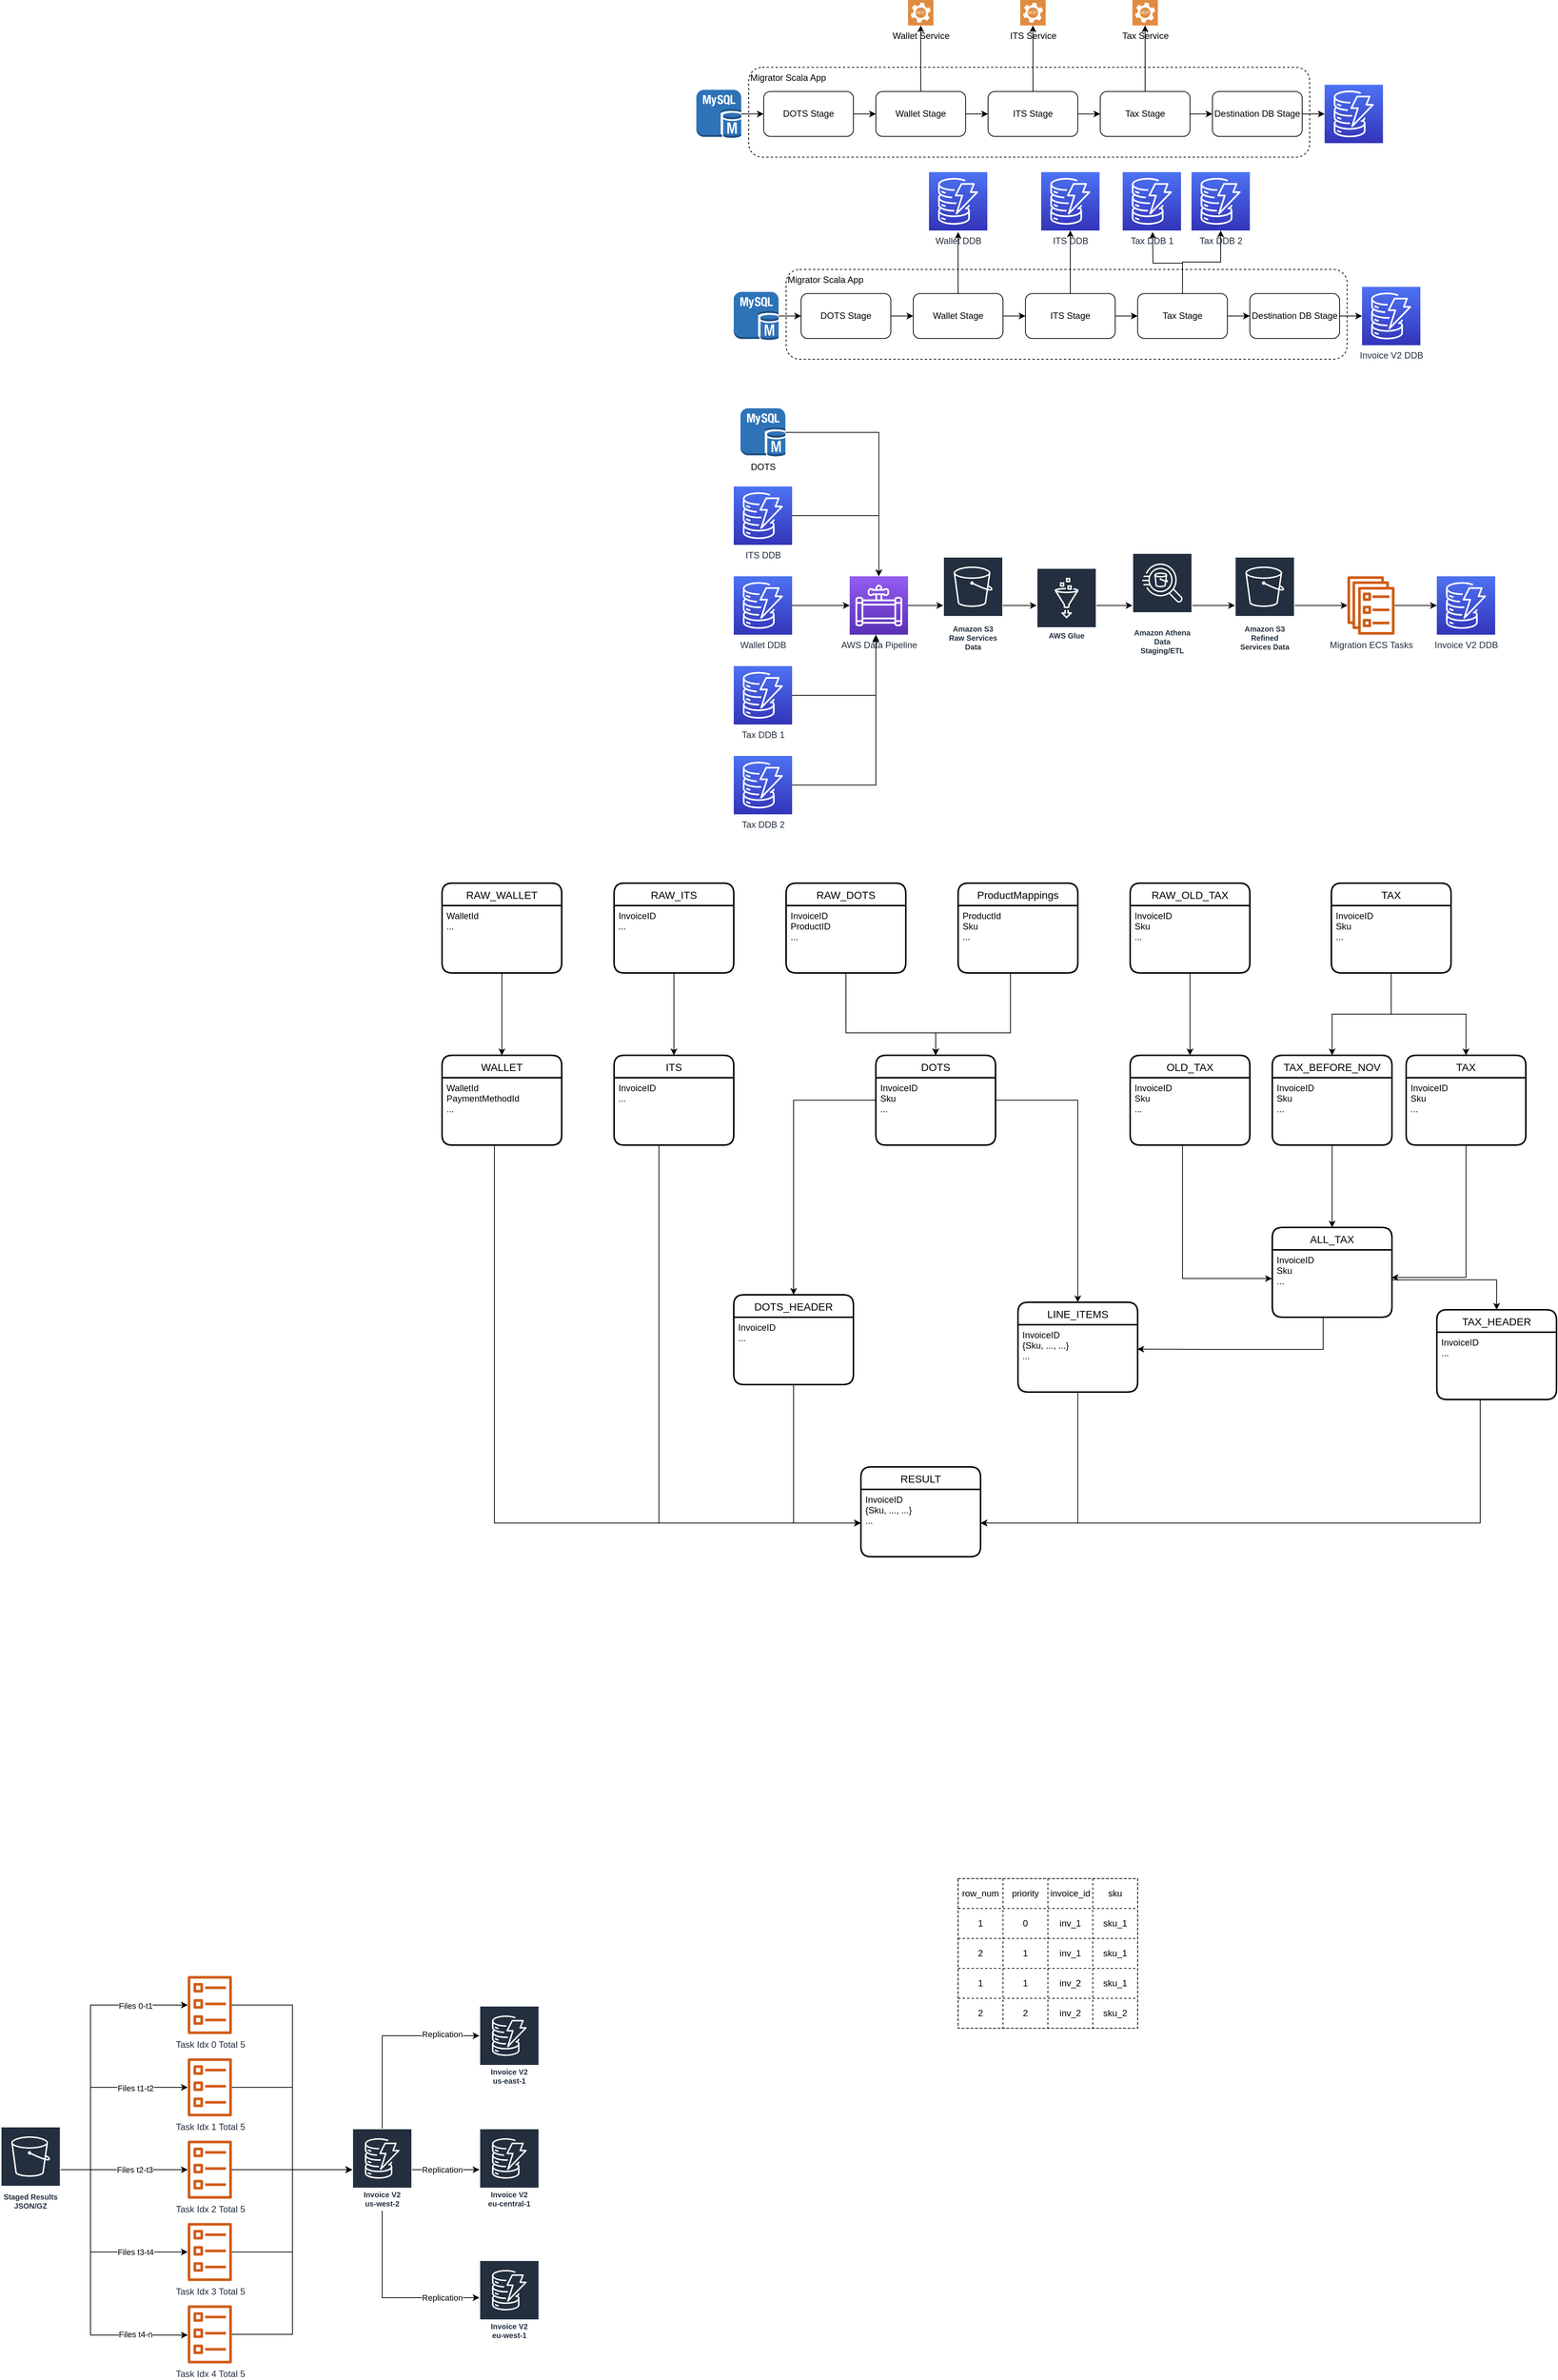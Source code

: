 <mxfile version="14.9.3" type="github">
  <diagram id="IjIK6wdnnFCG0nz6X3BC" name="Page-1">
    <mxGraphModel dx="2477" dy="715" grid="1" gridSize="10" guides="1" tooltips="1" connect="1" arrows="1" fold="1" page="1" pageScale="1" pageWidth="1100" pageHeight="850" math="0" shadow="0">
      <root>
        <mxCell id="0" />
        <mxCell id="1" parent="0" />
        <mxCell id="djCtfFWqk9Z2EtGRfytW-20" value="Migrator Scala App" style="rounded=1;whiteSpace=wrap;html=1;verticalAlign=top;align=left;dashed=1;" vertex="1" parent="1">
          <mxGeometry x="70" y="190" width="750" height="120" as="geometry" />
        </mxCell>
        <mxCell id="djCtfFWqk9Z2EtGRfytW-14" style="edgeStyle=orthogonalEdgeStyle;rounded=0;orthogonalLoop=1;jettySize=auto;html=1;entryX=0;entryY=0.5;entryDx=0;entryDy=0;" edge="1" parent="1" source="djCtfFWqk9Z2EtGRfytW-1" target="djCtfFWqk9Z2EtGRfytW-7">
          <mxGeometry relative="1" as="geometry" />
        </mxCell>
        <mxCell id="djCtfFWqk9Z2EtGRfytW-1" value="" style="outlineConnect=0;dashed=0;verticalLabelPosition=bottom;verticalAlign=top;align=center;html=1;shape=mxgraph.aws3.mysql_db_instance;fillColor=#2E73B8;gradientColor=none;" vertex="1" parent="1">
          <mxGeometry y="220" width="60" height="64.5" as="geometry" />
        </mxCell>
        <mxCell id="djCtfFWqk9Z2EtGRfytW-11" style="edgeStyle=orthogonalEdgeStyle;rounded=0;orthogonalLoop=1;jettySize=auto;html=1;" edge="1" parent="1" source="djCtfFWqk9Z2EtGRfytW-2" target="djCtfFWqk9Z2EtGRfytW-8">
          <mxGeometry relative="1" as="geometry" />
        </mxCell>
        <mxCell id="djCtfFWqk9Z2EtGRfytW-16" style="edgeStyle=orthogonalEdgeStyle;rounded=0;orthogonalLoop=1;jettySize=auto;html=1;entryX=0;entryY=0.5;entryDx=0;entryDy=0;" edge="1" parent="1" source="djCtfFWqk9Z2EtGRfytW-2" target="djCtfFWqk9Z2EtGRfytW-3">
          <mxGeometry relative="1" as="geometry" />
        </mxCell>
        <mxCell id="djCtfFWqk9Z2EtGRfytW-2" value="Wallet Stage" style="rounded=1;whiteSpace=wrap;html=1;" vertex="1" parent="1">
          <mxGeometry x="240" y="222.25" width="120" height="60" as="geometry" />
        </mxCell>
        <mxCell id="djCtfFWqk9Z2EtGRfytW-12" style="edgeStyle=orthogonalEdgeStyle;rounded=0;orthogonalLoop=1;jettySize=auto;html=1;" edge="1" parent="1" source="djCtfFWqk9Z2EtGRfytW-3" target="djCtfFWqk9Z2EtGRfytW-9">
          <mxGeometry relative="1" as="geometry" />
        </mxCell>
        <mxCell id="djCtfFWqk9Z2EtGRfytW-17" style="edgeStyle=orthogonalEdgeStyle;rounded=0;orthogonalLoop=1;jettySize=auto;html=1;entryX=0;entryY=0.5;entryDx=0;entryDy=0;" edge="1" parent="1" source="djCtfFWqk9Z2EtGRfytW-3" target="djCtfFWqk9Z2EtGRfytW-4">
          <mxGeometry relative="1" as="geometry" />
        </mxCell>
        <mxCell id="djCtfFWqk9Z2EtGRfytW-3" value="ITS Stage" style="rounded=1;whiteSpace=wrap;html=1;" vertex="1" parent="1">
          <mxGeometry x="390" y="222.25" width="120" height="60" as="geometry" />
        </mxCell>
        <mxCell id="djCtfFWqk9Z2EtGRfytW-13" style="edgeStyle=orthogonalEdgeStyle;rounded=0;orthogonalLoop=1;jettySize=auto;html=1;" edge="1" parent="1" source="djCtfFWqk9Z2EtGRfytW-4" target="djCtfFWqk9Z2EtGRfytW-10">
          <mxGeometry relative="1" as="geometry" />
        </mxCell>
        <mxCell id="djCtfFWqk9Z2EtGRfytW-18" style="edgeStyle=orthogonalEdgeStyle;rounded=0;orthogonalLoop=1;jettySize=auto;html=1;entryX=0;entryY=0.5;entryDx=0;entryDy=0;" edge="1" parent="1" source="djCtfFWqk9Z2EtGRfytW-4" target="djCtfFWqk9Z2EtGRfytW-5">
          <mxGeometry relative="1" as="geometry" />
        </mxCell>
        <mxCell id="djCtfFWqk9Z2EtGRfytW-4" value="Tax Stage" style="rounded=1;whiteSpace=wrap;html=1;" vertex="1" parent="1">
          <mxGeometry x="540" y="222.25" width="120" height="60" as="geometry" />
        </mxCell>
        <mxCell id="djCtfFWqk9Z2EtGRfytW-19" style="edgeStyle=orthogonalEdgeStyle;rounded=0;orthogonalLoop=1;jettySize=auto;html=1;entryX=0;entryY=0.5;entryDx=0;entryDy=0;entryPerimeter=0;" edge="1" parent="1" source="djCtfFWqk9Z2EtGRfytW-5" target="djCtfFWqk9Z2EtGRfytW-6">
          <mxGeometry relative="1" as="geometry" />
        </mxCell>
        <mxCell id="djCtfFWqk9Z2EtGRfytW-5" value="Destination DB Stage" style="rounded=1;whiteSpace=wrap;html=1;" vertex="1" parent="1">
          <mxGeometry x="690" y="222.25" width="120" height="60" as="geometry" />
        </mxCell>
        <mxCell id="djCtfFWqk9Z2EtGRfytW-6" value="" style="points=[[0,0,0],[0.25,0,0],[0.5,0,0],[0.75,0,0],[1,0,0],[0,1,0],[0.25,1,0],[0.5,1,0],[0.75,1,0],[1,1,0],[0,0.25,0],[0,0.5,0],[0,0.75,0],[1,0.25,0],[1,0.5,0],[1,0.75,0]];outlineConnect=0;fontColor=#232F3E;gradientColor=#4D72F3;gradientDirection=north;fillColor=#3334B9;strokeColor=#ffffff;dashed=0;verticalLabelPosition=bottom;verticalAlign=top;align=center;html=1;fontSize=12;fontStyle=0;aspect=fixed;shape=mxgraph.aws4.resourceIcon;resIcon=mxgraph.aws4.dynamodb;" vertex="1" parent="1">
          <mxGeometry x="840" y="213.25" width="78" height="78" as="geometry" />
        </mxCell>
        <mxCell id="djCtfFWqk9Z2EtGRfytW-15" style="edgeStyle=orthogonalEdgeStyle;rounded=0;orthogonalLoop=1;jettySize=auto;html=1;entryX=0;entryY=0.5;entryDx=0;entryDy=0;" edge="1" parent="1" source="djCtfFWqk9Z2EtGRfytW-7" target="djCtfFWqk9Z2EtGRfytW-2">
          <mxGeometry relative="1" as="geometry" />
        </mxCell>
        <mxCell id="djCtfFWqk9Z2EtGRfytW-7" value="DOTS Stage" style="rounded=1;whiteSpace=wrap;html=1;" vertex="1" parent="1">
          <mxGeometry x="90" y="222.25" width="120" height="60" as="geometry" />
        </mxCell>
        <mxCell id="djCtfFWqk9Z2EtGRfytW-8" value="Wallet Service" style="pointerEvents=1;shadow=0;dashed=0;html=1;strokeColor=none;fillColor=#DF8C42;labelPosition=center;verticalLabelPosition=bottom;verticalAlign=top;align=center;outlineConnect=0;shape=mxgraph.veeam2.restful_api;" vertex="1" parent="1">
          <mxGeometry x="283" y="100" width="34" height="34" as="geometry" />
        </mxCell>
        <mxCell id="djCtfFWqk9Z2EtGRfytW-9" value="ITS Service" style="pointerEvents=1;shadow=0;dashed=0;html=1;strokeColor=none;fillColor=#DF8C42;labelPosition=center;verticalLabelPosition=bottom;verticalAlign=top;align=center;outlineConnect=0;shape=mxgraph.veeam2.restful_api;" vertex="1" parent="1">
          <mxGeometry x="433" y="100" width="34" height="34" as="geometry" />
        </mxCell>
        <mxCell id="djCtfFWqk9Z2EtGRfytW-10" value="Tax Service" style="pointerEvents=1;shadow=0;dashed=0;html=1;strokeColor=none;fillColor=#DF8C42;labelPosition=center;verticalLabelPosition=bottom;verticalAlign=top;align=center;outlineConnect=0;shape=mxgraph.veeam2.restful_api;" vertex="1" parent="1">
          <mxGeometry x="583" y="100" width="34" height="34" as="geometry" />
        </mxCell>
        <mxCell id="djCtfFWqk9Z2EtGRfytW-21" value="Migrator Scala App" style="rounded=1;whiteSpace=wrap;html=1;verticalAlign=top;align=left;dashed=1;" vertex="1" parent="1">
          <mxGeometry x="120" y="460" width="750" height="120" as="geometry" />
        </mxCell>
        <mxCell id="djCtfFWqk9Z2EtGRfytW-22" style="edgeStyle=orthogonalEdgeStyle;rounded=0;orthogonalLoop=1;jettySize=auto;html=1;entryX=0;entryY=0.5;entryDx=0;entryDy=0;" edge="1" parent="1" source="djCtfFWqk9Z2EtGRfytW-23" target="djCtfFWqk9Z2EtGRfytW-37">
          <mxGeometry relative="1" as="geometry" />
        </mxCell>
        <mxCell id="djCtfFWqk9Z2EtGRfytW-23" value="" style="outlineConnect=0;dashed=0;verticalLabelPosition=bottom;verticalAlign=top;align=center;html=1;shape=mxgraph.aws3.mysql_db_instance;fillColor=#2E73B8;gradientColor=none;" vertex="1" parent="1">
          <mxGeometry x="50" y="490" width="60" height="64.5" as="geometry" />
        </mxCell>
        <mxCell id="djCtfFWqk9Z2EtGRfytW-24" style="edgeStyle=orthogonalEdgeStyle;rounded=0;orthogonalLoop=1;jettySize=auto;html=1;" edge="1" parent="1" source="djCtfFWqk9Z2EtGRfytW-26">
          <mxGeometry relative="1" as="geometry">
            <mxPoint x="350" y="410" as="targetPoint" />
          </mxGeometry>
        </mxCell>
        <mxCell id="djCtfFWqk9Z2EtGRfytW-25" style="edgeStyle=orthogonalEdgeStyle;rounded=0;orthogonalLoop=1;jettySize=auto;html=1;entryX=0;entryY=0.5;entryDx=0;entryDy=0;" edge="1" parent="1" source="djCtfFWqk9Z2EtGRfytW-26" target="djCtfFWqk9Z2EtGRfytW-29">
          <mxGeometry relative="1" as="geometry" />
        </mxCell>
        <mxCell id="djCtfFWqk9Z2EtGRfytW-26" value="Wallet Stage" style="rounded=1;whiteSpace=wrap;html=1;" vertex="1" parent="1">
          <mxGeometry x="290" y="492.25" width="120" height="60" as="geometry" />
        </mxCell>
        <mxCell id="djCtfFWqk9Z2EtGRfytW-28" style="edgeStyle=orthogonalEdgeStyle;rounded=0;orthogonalLoop=1;jettySize=auto;html=1;entryX=0;entryY=0.5;entryDx=0;entryDy=0;" edge="1" parent="1" source="djCtfFWqk9Z2EtGRfytW-29" target="djCtfFWqk9Z2EtGRfytW-32">
          <mxGeometry relative="1" as="geometry" />
        </mxCell>
        <mxCell id="djCtfFWqk9Z2EtGRfytW-46" value="" style="edgeStyle=orthogonalEdgeStyle;rounded=0;orthogonalLoop=1;jettySize=auto;html=1;" edge="1" parent="1" source="djCtfFWqk9Z2EtGRfytW-29" target="djCtfFWqk9Z2EtGRfytW-44">
          <mxGeometry relative="1" as="geometry" />
        </mxCell>
        <mxCell id="djCtfFWqk9Z2EtGRfytW-29" value="ITS Stage" style="rounded=1;whiteSpace=wrap;html=1;" vertex="1" parent="1">
          <mxGeometry x="440" y="492.25" width="120" height="60" as="geometry" />
        </mxCell>
        <mxCell id="djCtfFWqk9Z2EtGRfytW-31" style="edgeStyle=orthogonalEdgeStyle;rounded=0;orthogonalLoop=1;jettySize=auto;html=1;entryX=0;entryY=0.5;entryDx=0;entryDy=0;" edge="1" parent="1" source="djCtfFWqk9Z2EtGRfytW-32" target="djCtfFWqk9Z2EtGRfytW-34">
          <mxGeometry relative="1" as="geometry" />
        </mxCell>
        <mxCell id="djCtfFWqk9Z2EtGRfytW-47" style="edgeStyle=orthogonalEdgeStyle;rounded=0;orthogonalLoop=1;jettySize=auto;html=1;" edge="1" parent="1" source="djCtfFWqk9Z2EtGRfytW-32">
          <mxGeometry relative="1" as="geometry">
            <mxPoint x="610" y="410" as="targetPoint" />
          </mxGeometry>
        </mxCell>
        <mxCell id="djCtfFWqk9Z2EtGRfytW-48" style="edgeStyle=orthogonalEdgeStyle;rounded=0;orthogonalLoop=1;jettySize=auto;html=1;entryX=0.5;entryY=1;entryDx=0;entryDy=0;entryPerimeter=0;" edge="1" parent="1" source="djCtfFWqk9Z2EtGRfytW-32" target="djCtfFWqk9Z2EtGRfytW-43">
          <mxGeometry relative="1" as="geometry" />
        </mxCell>
        <mxCell id="djCtfFWqk9Z2EtGRfytW-32" value="Tax Stage" style="rounded=1;whiteSpace=wrap;html=1;" vertex="1" parent="1">
          <mxGeometry x="590" y="492.25" width="120" height="60" as="geometry" />
        </mxCell>
        <mxCell id="djCtfFWqk9Z2EtGRfytW-33" style="edgeStyle=orthogonalEdgeStyle;rounded=0;orthogonalLoop=1;jettySize=auto;html=1;entryX=0;entryY=0.5;entryDx=0;entryDy=0;entryPerimeter=0;" edge="1" parent="1" source="djCtfFWqk9Z2EtGRfytW-34" target="djCtfFWqk9Z2EtGRfytW-35">
          <mxGeometry relative="1" as="geometry" />
        </mxCell>
        <mxCell id="djCtfFWqk9Z2EtGRfytW-34" value="Destination DB Stage" style="rounded=1;whiteSpace=wrap;html=1;" vertex="1" parent="1">
          <mxGeometry x="740" y="492.25" width="120" height="60" as="geometry" />
        </mxCell>
        <mxCell id="djCtfFWqk9Z2EtGRfytW-35" value="Invoice V2 DDB" style="points=[[0,0,0],[0.25,0,0],[0.5,0,0],[0.75,0,0],[1,0,0],[0,1,0],[0.25,1,0],[0.5,1,0],[0.75,1,0],[1,1,0],[0,0.25,0],[0,0.5,0],[0,0.75,0],[1,0.25,0],[1,0.5,0],[1,0.75,0]];outlineConnect=0;fontColor=#232F3E;gradientColor=#4D72F3;gradientDirection=north;fillColor=#3334B9;strokeColor=#ffffff;dashed=0;verticalLabelPosition=bottom;verticalAlign=top;align=center;html=1;fontSize=12;fontStyle=0;aspect=fixed;shape=mxgraph.aws4.resourceIcon;resIcon=mxgraph.aws4.dynamodb;" vertex="1" parent="1">
          <mxGeometry x="890" y="483.25" width="78" height="78" as="geometry" />
        </mxCell>
        <mxCell id="djCtfFWqk9Z2EtGRfytW-36" style="edgeStyle=orthogonalEdgeStyle;rounded=0;orthogonalLoop=1;jettySize=auto;html=1;entryX=0;entryY=0.5;entryDx=0;entryDy=0;" edge="1" parent="1" source="djCtfFWqk9Z2EtGRfytW-37" target="djCtfFWqk9Z2EtGRfytW-26">
          <mxGeometry relative="1" as="geometry" />
        </mxCell>
        <mxCell id="djCtfFWqk9Z2EtGRfytW-37" value="DOTS Stage" style="rounded=1;whiteSpace=wrap;html=1;" vertex="1" parent="1">
          <mxGeometry x="140" y="492.25" width="120" height="60" as="geometry" />
        </mxCell>
        <mxCell id="djCtfFWqk9Z2EtGRfytW-41" value="Wallet DDB" style="points=[[0,0,0],[0.25,0,0],[0.5,0,0],[0.75,0,0],[1,0,0],[0,1,0],[0.25,1,0],[0.5,1,0],[0.75,1,0],[1,1,0],[0,0.25,0],[0,0.5,0],[0,0.75,0],[1,0.25,0],[1,0.5,0],[1,0.75,0]];outlineConnect=0;fontColor=#232F3E;gradientColor=#4D72F3;gradientDirection=north;fillColor=#3334B9;strokeColor=#ffffff;dashed=0;verticalLabelPosition=bottom;verticalAlign=top;align=center;html=1;fontSize=12;fontStyle=0;aspect=fixed;shape=mxgraph.aws4.resourceIcon;resIcon=mxgraph.aws4.dynamodb;" vertex="1" parent="1">
          <mxGeometry x="311" y="330" width="78" height="78" as="geometry" />
        </mxCell>
        <mxCell id="djCtfFWqk9Z2EtGRfytW-42" value="Tax DDB 1" style="points=[[0,0,0],[0.25,0,0],[0.5,0,0],[0.75,0,0],[1,0,0],[0,1,0],[0.25,1,0],[0.5,1,0],[0.75,1,0],[1,1,0],[0,0.25,0],[0,0.5,0],[0,0.75,0],[1,0.25,0],[1,0.5,0],[1,0.75,0]];outlineConnect=0;fontColor=#232F3E;gradientColor=#4D72F3;gradientDirection=north;fillColor=#3334B9;strokeColor=#ffffff;dashed=0;verticalLabelPosition=bottom;verticalAlign=top;align=center;html=1;fontSize=12;fontStyle=0;aspect=fixed;shape=mxgraph.aws4.resourceIcon;resIcon=mxgraph.aws4.dynamodb;" vertex="1" parent="1">
          <mxGeometry x="570" y="330" width="78" height="78" as="geometry" />
        </mxCell>
        <mxCell id="djCtfFWqk9Z2EtGRfytW-43" value="Tax DDB 2" style="points=[[0,0,0],[0.25,0,0],[0.5,0,0],[0.75,0,0],[1,0,0],[0,1,0],[0.25,1,0],[0.5,1,0],[0.75,1,0],[1,1,0],[0,0.25,0],[0,0.5,0],[0,0.75,0],[1,0.25,0],[1,0.5,0],[1,0.75,0]];outlineConnect=0;fontColor=#232F3E;gradientColor=#4D72F3;gradientDirection=north;fillColor=#3334B9;strokeColor=#ffffff;dashed=0;verticalLabelPosition=bottom;verticalAlign=top;align=center;html=1;fontSize=12;fontStyle=0;aspect=fixed;shape=mxgraph.aws4.resourceIcon;resIcon=mxgraph.aws4.dynamodb;" vertex="1" parent="1">
          <mxGeometry x="662" y="330" width="78" height="78" as="geometry" />
        </mxCell>
        <mxCell id="djCtfFWqk9Z2EtGRfytW-44" value="ITS DDB" style="points=[[0,0,0],[0.25,0,0],[0.5,0,0],[0.75,0,0],[1,0,0],[0,1,0],[0.25,1,0],[0.5,1,0],[0.75,1,0],[1,1,0],[0,0.25,0],[0,0.5,0],[0,0.75,0],[1,0.25,0],[1,0.5,0],[1,0.75,0]];outlineConnect=0;fontColor=#232F3E;gradientColor=#4D72F3;gradientDirection=north;fillColor=#3334B9;strokeColor=#ffffff;dashed=0;verticalLabelPosition=bottom;verticalAlign=top;align=center;html=1;fontSize=12;fontStyle=0;aspect=fixed;shape=mxgraph.aws4.resourceIcon;resIcon=mxgraph.aws4.dynamodb;" vertex="1" parent="1">
          <mxGeometry x="461" y="330" width="78" height="78" as="geometry" />
        </mxCell>
        <mxCell id="djCtfFWqk9Z2EtGRfytW-68" style="edgeStyle=orthogonalEdgeStyle;rounded=0;orthogonalLoop=1;jettySize=auto;html=1;" edge="1" parent="1" source="djCtfFWqk9Z2EtGRfytW-49" target="djCtfFWqk9Z2EtGRfytW-55">
          <mxGeometry relative="1" as="geometry" />
        </mxCell>
        <mxCell id="djCtfFWqk9Z2EtGRfytW-49" value="AWS Data Pipeline" style="points=[[0,0,0],[0.25,0,0],[0.5,0,0],[0.75,0,0],[1,0,0],[0,1,0],[0.25,1,0],[0.5,1,0],[0.75,1,0],[1,1,0],[0,0.25,0],[0,0.5,0],[0,0.75,0],[1,0.25,0],[1,0.5,0],[1,0.75,0]];outlineConnect=0;fontColor=#232F3E;gradientColor=#945DF2;gradientDirection=north;fillColor=#5A30B5;strokeColor=#ffffff;dashed=0;verticalLabelPosition=bottom;verticalAlign=top;align=center;html=1;fontSize=12;fontStyle=0;aspect=fixed;shape=mxgraph.aws4.resourceIcon;resIcon=mxgraph.aws4.data_pipeline;" vertex="1" parent="1">
          <mxGeometry x="205" y="870" width="78" height="78" as="geometry" />
        </mxCell>
        <mxCell id="djCtfFWqk9Z2EtGRfytW-61" style="edgeStyle=orthogonalEdgeStyle;rounded=0;orthogonalLoop=1;jettySize=auto;html=1;" edge="1" parent="1" source="djCtfFWqk9Z2EtGRfytW-50" target="djCtfFWqk9Z2EtGRfytW-49">
          <mxGeometry relative="1" as="geometry" />
        </mxCell>
        <mxCell id="djCtfFWqk9Z2EtGRfytW-50" value="DOTS" style="outlineConnect=0;dashed=0;verticalLabelPosition=bottom;verticalAlign=top;align=center;html=1;shape=mxgraph.aws3.mysql_db_instance;fillColor=#2E73B8;gradientColor=none;" vertex="1" parent="1">
          <mxGeometry x="59" y="645.5" width="60" height="64.5" as="geometry" />
        </mxCell>
        <mxCell id="djCtfFWqk9Z2EtGRfytW-63" value="" style="edgeStyle=orthogonalEdgeStyle;rounded=0;orthogonalLoop=1;jettySize=auto;html=1;" edge="1" parent="1" source="djCtfFWqk9Z2EtGRfytW-51" target="djCtfFWqk9Z2EtGRfytW-49">
          <mxGeometry relative="1" as="geometry" />
        </mxCell>
        <mxCell id="djCtfFWqk9Z2EtGRfytW-51" value="Wallet DDB" style="points=[[0,0,0],[0.25,0,0],[0.5,0,0],[0.75,0,0],[1,0,0],[0,1,0],[0.25,1,0],[0.5,1,0],[0.75,1,0],[1,1,0],[0,0.25,0],[0,0.5,0],[0,0.75,0],[1,0.25,0],[1,0.5,0],[1,0.75,0]];outlineConnect=0;fontColor=#232F3E;gradientColor=#4D72F3;gradientDirection=north;fillColor=#3334B9;strokeColor=#ffffff;dashed=0;verticalLabelPosition=bottom;verticalAlign=top;align=center;html=1;fontSize=12;fontStyle=0;aspect=fixed;shape=mxgraph.aws4.resourceIcon;resIcon=mxgraph.aws4.dynamodb;" vertex="1" parent="1">
          <mxGeometry x="50" y="870" width="78" height="78" as="geometry" />
        </mxCell>
        <mxCell id="djCtfFWqk9Z2EtGRfytW-66" style="edgeStyle=orthogonalEdgeStyle;rounded=0;orthogonalLoop=1;jettySize=auto;html=1;" edge="1" parent="1" source="djCtfFWqk9Z2EtGRfytW-52" target="djCtfFWqk9Z2EtGRfytW-49">
          <mxGeometry relative="1" as="geometry">
            <Array as="points">
              <mxPoint x="240" y="1029" />
            </Array>
          </mxGeometry>
        </mxCell>
        <mxCell id="djCtfFWqk9Z2EtGRfytW-52" value="Tax DDB 1" style="points=[[0,0,0],[0.25,0,0],[0.5,0,0],[0.75,0,0],[1,0,0],[0,1,0],[0.25,1,0],[0.5,1,0],[0.75,1,0],[1,1,0],[0,0.25,0],[0,0.5,0],[0,0.75,0],[1,0.25,0],[1,0.5,0],[1,0.75,0]];outlineConnect=0;fontColor=#232F3E;gradientColor=#4D72F3;gradientDirection=north;fillColor=#3334B9;strokeColor=#ffffff;dashed=0;verticalLabelPosition=bottom;verticalAlign=top;align=center;html=1;fontSize=12;fontStyle=0;aspect=fixed;shape=mxgraph.aws4.resourceIcon;resIcon=mxgraph.aws4.dynamodb;" vertex="1" parent="1">
          <mxGeometry x="50" y="990" width="78" height="78" as="geometry" />
        </mxCell>
        <mxCell id="djCtfFWqk9Z2EtGRfytW-67" style="edgeStyle=orthogonalEdgeStyle;rounded=0;orthogonalLoop=1;jettySize=auto;html=1;" edge="1" parent="1" source="djCtfFWqk9Z2EtGRfytW-53">
          <mxGeometry relative="1" as="geometry">
            <mxPoint x="240" y="950" as="targetPoint" />
            <Array as="points">
              <mxPoint x="240" y="1149" />
            </Array>
          </mxGeometry>
        </mxCell>
        <mxCell id="djCtfFWqk9Z2EtGRfytW-53" value="Tax DDB 2" style="points=[[0,0,0],[0.25,0,0],[0.5,0,0],[0.75,0,0],[1,0,0],[0,1,0],[0.25,1,0],[0.5,1,0],[0.75,1,0],[1,1,0],[0,0.25,0],[0,0.5,0],[0,0.75,0],[1,0.25,0],[1,0.5,0],[1,0.75,0]];outlineConnect=0;fontColor=#232F3E;gradientColor=#4D72F3;gradientDirection=north;fillColor=#3334B9;strokeColor=#ffffff;dashed=0;verticalLabelPosition=bottom;verticalAlign=top;align=center;html=1;fontSize=12;fontStyle=0;aspect=fixed;shape=mxgraph.aws4.resourceIcon;resIcon=mxgraph.aws4.dynamodb;" vertex="1" parent="1">
          <mxGeometry x="50" y="1110" width="78" height="78" as="geometry" />
        </mxCell>
        <mxCell id="djCtfFWqk9Z2EtGRfytW-62" style="edgeStyle=orthogonalEdgeStyle;rounded=0;orthogonalLoop=1;jettySize=auto;html=1;" edge="1" parent="1" source="djCtfFWqk9Z2EtGRfytW-54" target="djCtfFWqk9Z2EtGRfytW-49">
          <mxGeometry relative="1" as="geometry" />
        </mxCell>
        <mxCell id="djCtfFWqk9Z2EtGRfytW-54" value="ITS DDB" style="points=[[0,0,0],[0.25,0,0],[0.5,0,0],[0.75,0,0],[1,0,0],[0,1,0],[0.25,1,0],[0.5,1,0],[0.75,1,0],[1,1,0],[0,0.25,0],[0,0.5,0],[0,0.75,0],[1,0.25,0],[1,0.5,0],[1,0.75,0]];outlineConnect=0;fontColor=#232F3E;gradientColor=#4D72F3;gradientDirection=north;fillColor=#3334B9;strokeColor=#ffffff;dashed=0;verticalLabelPosition=bottom;verticalAlign=top;align=center;html=1;fontSize=12;fontStyle=0;aspect=fixed;shape=mxgraph.aws4.resourceIcon;resIcon=mxgraph.aws4.dynamodb;" vertex="1" parent="1">
          <mxGeometry x="50" y="750" width="78" height="78" as="geometry" />
        </mxCell>
        <mxCell id="djCtfFWqk9Z2EtGRfytW-69" style="edgeStyle=orthogonalEdgeStyle;rounded=0;orthogonalLoop=1;jettySize=auto;html=1;" edge="1" parent="1" source="djCtfFWqk9Z2EtGRfytW-55" target="djCtfFWqk9Z2EtGRfytW-56">
          <mxGeometry relative="1" as="geometry" />
        </mxCell>
        <mxCell id="djCtfFWqk9Z2EtGRfytW-55" value="Amazon S3&lt;br&gt;Raw Services Data" style="outlineConnect=0;fontColor=#232F3E;gradientColor=none;strokeColor=#ffffff;fillColor=#232F3E;dashed=0;verticalLabelPosition=middle;verticalAlign=bottom;align=center;html=1;whiteSpace=wrap;fontSize=10;fontStyle=1;spacing=3;shape=mxgraph.aws4.productIcon;prIcon=mxgraph.aws4.s3;" vertex="1" parent="1">
          <mxGeometry x="330" y="844" width="80" height="130" as="geometry" />
        </mxCell>
        <mxCell id="djCtfFWqk9Z2EtGRfytW-70" style="edgeStyle=orthogonalEdgeStyle;rounded=0;orthogonalLoop=1;jettySize=auto;html=1;" edge="1" parent="1" source="djCtfFWqk9Z2EtGRfytW-56" target="djCtfFWqk9Z2EtGRfytW-57">
          <mxGeometry relative="1" as="geometry" />
        </mxCell>
        <mxCell id="djCtfFWqk9Z2EtGRfytW-56" value="AWS Glue" style="outlineConnect=0;fontColor=#232F3E;gradientColor=none;strokeColor=#ffffff;fillColor=#232F3E;dashed=0;verticalLabelPosition=middle;verticalAlign=bottom;align=center;html=1;whiteSpace=wrap;fontSize=10;fontStyle=1;spacing=3;shape=mxgraph.aws4.productIcon;prIcon=mxgraph.aws4.glue;" vertex="1" parent="1">
          <mxGeometry x="455" y="859" width="80" height="100" as="geometry" />
        </mxCell>
        <mxCell id="djCtfFWqk9Z2EtGRfytW-71" value="" style="edgeStyle=orthogonalEdgeStyle;rounded=0;orthogonalLoop=1;jettySize=auto;html=1;" edge="1" parent="1" source="djCtfFWqk9Z2EtGRfytW-57" target="djCtfFWqk9Z2EtGRfytW-58">
          <mxGeometry relative="1" as="geometry" />
        </mxCell>
        <mxCell id="djCtfFWqk9Z2EtGRfytW-57" value="Amazon Athena&lt;br&gt;Data Staging/ETL" style="outlineConnect=0;fontColor=#232F3E;gradientColor=none;strokeColor=#ffffff;fillColor=#232F3E;dashed=0;verticalLabelPosition=middle;verticalAlign=bottom;align=center;html=1;whiteSpace=wrap;fontSize=10;fontStyle=1;spacing=3;shape=mxgraph.aws4.productIcon;prIcon=mxgraph.aws4.athena;" vertex="1" parent="1">
          <mxGeometry x="583" y="839" width="80" height="140" as="geometry" />
        </mxCell>
        <mxCell id="djCtfFWqk9Z2EtGRfytW-72" value="" style="edgeStyle=orthogonalEdgeStyle;rounded=0;orthogonalLoop=1;jettySize=auto;html=1;" edge="1" parent="1" source="djCtfFWqk9Z2EtGRfytW-58" target="djCtfFWqk9Z2EtGRfytW-59">
          <mxGeometry relative="1" as="geometry" />
        </mxCell>
        <mxCell id="djCtfFWqk9Z2EtGRfytW-58" value="Amazon S3&lt;br&gt;Refined Services Data" style="outlineConnect=0;fontColor=#232F3E;gradientColor=none;strokeColor=#ffffff;fillColor=#232F3E;dashed=0;verticalLabelPosition=middle;verticalAlign=bottom;align=center;html=1;whiteSpace=wrap;fontSize=10;fontStyle=1;spacing=3;shape=mxgraph.aws4.productIcon;prIcon=mxgraph.aws4.s3;" vertex="1" parent="1">
          <mxGeometry x="720" y="844" width="80" height="130" as="geometry" />
        </mxCell>
        <mxCell id="djCtfFWqk9Z2EtGRfytW-73" value="" style="edgeStyle=orthogonalEdgeStyle;rounded=0;orthogonalLoop=1;jettySize=auto;html=1;" edge="1" parent="1" source="djCtfFWqk9Z2EtGRfytW-59" target="djCtfFWqk9Z2EtGRfytW-60">
          <mxGeometry relative="1" as="geometry" />
        </mxCell>
        <mxCell id="djCtfFWqk9Z2EtGRfytW-59" value="Migration ECS Tasks" style="outlineConnect=0;fontColor=#232F3E;gradientColor=none;fillColor=#D05C17;strokeColor=none;dashed=0;verticalLabelPosition=bottom;verticalAlign=top;align=center;html=1;fontSize=12;fontStyle=0;aspect=fixed;pointerEvents=1;shape=mxgraph.aws4.ecs_service;" vertex="1" parent="1">
          <mxGeometry x="870" y="870" width="64" height="78" as="geometry" />
        </mxCell>
        <mxCell id="djCtfFWqk9Z2EtGRfytW-60" value="Invoice V2 DDB" style="points=[[0,0,0],[0.25,0,0],[0.5,0,0],[0.75,0,0],[1,0,0],[0,1,0],[0.25,1,0],[0.5,1,0],[0.75,1,0],[1,1,0],[0,0.25,0],[0,0.5,0],[0,0.75,0],[1,0.25,0],[1,0.5,0],[1,0.75,0]];outlineConnect=0;fontColor=#232F3E;gradientColor=#4D72F3;gradientDirection=north;fillColor=#3334B9;strokeColor=#ffffff;dashed=0;verticalLabelPosition=bottom;verticalAlign=top;align=center;html=1;fontSize=12;fontStyle=0;aspect=fixed;shape=mxgraph.aws4.resourceIcon;resIcon=mxgraph.aws4.dynamodb;" vertex="1" parent="1">
          <mxGeometry x="990" y="870" width="78" height="78" as="geometry" />
        </mxCell>
        <mxCell id="djCtfFWqk9Z2EtGRfytW-78" value="RAW_DOTS" style="swimlane;childLayout=stackLayout;horizontal=1;startSize=30;horizontalStack=0;rounded=1;fontSize=14;fontStyle=0;strokeWidth=2;resizeParent=0;resizeLast=1;shadow=0;dashed=0;align=center;" vertex="1" parent="1">
          <mxGeometry x="120" y="1280" width="160" height="120" as="geometry" />
        </mxCell>
        <mxCell id="djCtfFWqk9Z2EtGRfytW-79" value="InvoiceID&#xa;ProductID&#xa;..." style="align=left;strokeColor=none;fillColor=none;spacingLeft=4;fontSize=12;verticalAlign=top;resizable=0;rotatable=0;part=1;" vertex="1" parent="djCtfFWqk9Z2EtGRfytW-78">
          <mxGeometry y="30" width="160" height="90" as="geometry" />
        </mxCell>
        <mxCell id="djCtfFWqk9Z2EtGRfytW-80" value="OLD_TAX" style="swimlane;childLayout=stackLayout;horizontal=1;startSize=30;horizontalStack=0;rounded=1;fontSize=14;fontStyle=0;strokeWidth=2;resizeParent=0;resizeLast=1;shadow=0;dashed=0;align=center;" vertex="1" parent="1">
          <mxGeometry x="580" y="1510" width="160" height="120" as="geometry" />
        </mxCell>
        <mxCell id="djCtfFWqk9Z2EtGRfytW-81" value="InvoiceID&#xa;Sku&#xa;..." style="align=left;strokeColor=none;fillColor=none;spacingLeft=4;fontSize=12;verticalAlign=top;resizable=0;rotatable=0;part=1;" vertex="1" parent="djCtfFWqk9Z2EtGRfytW-80">
          <mxGeometry y="30" width="160" height="90" as="geometry" />
        </mxCell>
        <mxCell id="djCtfFWqk9Z2EtGRfytW-82" value="ProductMappings" style="swimlane;childLayout=stackLayout;horizontal=1;startSize=30;horizontalStack=0;rounded=1;fontSize=14;fontStyle=0;strokeWidth=2;resizeParent=0;resizeLast=1;shadow=0;dashed=0;align=center;" vertex="1" parent="1">
          <mxGeometry x="350" y="1280" width="160" height="120" as="geometry" />
        </mxCell>
        <mxCell id="djCtfFWqk9Z2EtGRfytW-83" value="ProductId&#xa;Sku&#xa;..." style="align=left;strokeColor=none;fillColor=none;spacingLeft=4;fontSize=12;verticalAlign=top;resizable=0;rotatable=0;part=1;" vertex="1" parent="djCtfFWqk9Z2EtGRfytW-82">
          <mxGeometry y="30" width="160" height="90" as="geometry" />
        </mxCell>
        <mxCell id="djCtfFWqk9Z2EtGRfytW-84" value="TAX_BEFORE_NOV" style="swimlane;childLayout=stackLayout;horizontal=1;startSize=30;horizontalStack=0;rounded=1;fontSize=14;fontStyle=0;strokeWidth=2;resizeParent=0;resizeLast=1;shadow=0;dashed=0;align=center;" vertex="1" parent="1">
          <mxGeometry x="770" y="1510" width="160" height="120" as="geometry" />
        </mxCell>
        <mxCell id="djCtfFWqk9Z2EtGRfytW-85" value="InvoiceID&#xa;Sku&#xa;..." style="align=left;strokeColor=none;fillColor=none;spacingLeft=4;fontSize=12;verticalAlign=top;resizable=0;rotatable=0;part=1;" vertex="1" parent="djCtfFWqk9Z2EtGRfytW-84">
          <mxGeometry y="30" width="160" height="90" as="geometry" />
        </mxCell>
        <mxCell id="djCtfFWqk9Z2EtGRfytW-86" value="TAX" style="swimlane;childLayout=stackLayout;horizontal=1;startSize=30;horizontalStack=0;rounded=1;fontSize=14;fontStyle=0;strokeWidth=2;resizeParent=0;resizeLast=1;shadow=0;dashed=0;align=center;" vertex="1" parent="1">
          <mxGeometry x="949" y="1510" width="160" height="120" as="geometry" />
        </mxCell>
        <mxCell id="djCtfFWqk9Z2EtGRfytW-87" value="InvoiceID&#xa;Sku&#xa;..." style="align=left;strokeColor=none;fillColor=none;spacingLeft=4;fontSize=12;verticalAlign=top;resizable=0;rotatable=0;part=1;" vertex="1" parent="djCtfFWqk9Z2EtGRfytW-86">
          <mxGeometry y="30" width="160" height="90" as="geometry" />
        </mxCell>
        <mxCell id="djCtfFWqk9Z2EtGRfytW-88" value="ALL_TAX" style="swimlane;childLayout=stackLayout;horizontal=1;startSize=30;horizontalStack=0;rounded=1;fontSize=14;fontStyle=0;strokeWidth=2;resizeParent=0;resizeLast=1;shadow=0;dashed=0;align=center;" vertex="1" parent="1">
          <mxGeometry x="770" y="1740" width="160" height="120" as="geometry" />
        </mxCell>
        <mxCell id="djCtfFWqk9Z2EtGRfytW-89" value="InvoiceID&#xa;Sku&#xa;..." style="align=left;strokeColor=none;fillColor=none;spacingLeft=4;fontSize=12;verticalAlign=top;resizable=0;rotatable=0;part=1;" vertex="1" parent="djCtfFWqk9Z2EtGRfytW-88">
          <mxGeometry y="30" width="160" height="90" as="geometry" />
        </mxCell>
        <mxCell id="djCtfFWqk9Z2EtGRfytW-90" style="edgeStyle=orthogonalEdgeStyle;rounded=0;orthogonalLoop=1;jettySize=auto;html=1;entryX=-0.003;entryY=0.425;entryDx=0;entryDy=0;entryPerimeter=0;" edge="1" parent="1" source="djCtfFWqk9Z2EtGRfytW-81" target="djCtfFWqk9Z2EtGRfytW-89">
          <mxGeometry relative="1" as="geometry">
            <Array as="points">
              <mxPoint x="650" y="1608" />
            </Array>
          </mxGeometry>
        </mxCell>
        <mxCell id="djCtfFWqk9Z2EtGRfytW-91" style="edgeStyle=orthogonalEdgeStyle;rounded=0;orthogonalLoop=1;jettySize=auto;html=1;entryX=0.5;entryY=0;entryDx=0;entryDy=0;" edge="1" parent="1" source="djCtfFWqk9Z2EtGRfytW-85" target="djCtfFWqk9Z2EtGRfytW-88">
          <mxGeometry relative="1" as="geometry" />
        </mxCell>
        <mxCell id="djCtfFWqk9Z2EtGRfytW-95" style="edgeStyle=orthogonalEdgeStyle;rounded=0;orthogonalLoop=1;jettySize=auto;html=1;entryX=0.997;entryY=0.41;entryDx=0;entryDy=0;entryPerimeter=0;" edge="1" parent="1" source="djCtfFWqk9Z2EtGRfytW-87" target="djCtfFWqk9Z2EtGRfytW-89">
          <mxGeometry relative="1" as="geometry">
            <Array as="points">
              <mxPoint x="1029" y="1807" />
            </Array>
          </mxGeometry>
        </mxCell>
        <mxCell id="djCtfFWqk9Z2EtGRfytW-100" value="RAW_OLD_TAX" style="swimlane;childLayout=stackLayout;horizontal=1;startSize=30;horizontalStack=0;rounded=1;fontSize=14;fontStyle=0;strokeWidth=2;resizeParent=0;resizeLast=1;shadow=0;dashed=0;align=center;" vertex="1" parent="1">
          <mxGeometry x="580" y="1280" width="160" height="120" as="geometry" />
        </mxCell>
        <mxCell id="djCtfFWqk9Z2EtGRfytW-101" value="InvoiceID&#xa;Sku&#xa;..." style="align=left;strokeColor=none;fillColor=none;spacingLeft=4;fontSize=12;verticalAlign=top;resizable=0;rotatable=0;part=1;" vertex="1" parent="djCtfFWqk9Z2EtGRfytW-100">
          <mxGeometry y="30" width="160" height="90" as="geometry" />
        </mxCell>
        <mxCell id="djCtfFWqk9Z2EtGRfytW-103" style="edgeStyle=orthogonalEdgeStyle;rounded=0;orthogonalLoop=1;jettySize=auto;html=1;entryX=0.5;entryY=0;entryDx=0;entryDy=0;" edge="1" parent="1" source="djCtfFWqk9Z2EtGRfytW-101" target="djCtfFWqk9Z2EtGRfytW-80">
          <mxGeometry relative="1" as="geometry" />
        </mxCell>
        <mxCell id="djCtfFWqk9Z2EtGRfytW-106" style="edgeStyle=orthogonalEdgeStyle;rounded=0;orthogonalLoop=1;jettySize=auto;html=1;entryX=0.5;entryY=0;entryDx=0;entryDy=0;" edge="1" parent="1" source="djCtfFWqk9Z2EtGRfytW-104" target="djCtfFWqk9Z2EtGRfytW-84">
          <mxGeometry relative="1" as="geometry" />
        </mxCell>
        <mxCell id="djCtfFWqk9Z2EtGRfytW-104" value="TAX" style="swimlane;childLayout=stackLayout;horizontal=1;startSize=30;horizontalStack=0;rounded=1;fontSize=14;fontStyle=0;strokeWidth=2;resizeParent=0;resizeLast=1;shadow=0;dashed=0;align=center;" vertex="1" parent="1">
          <mxGeometry x="849" y="1280" width="160" height="120" as="geometry" />
        </mxCell>
        <mxCell id="djCtfFWqk9Z2EtGRfytW-105" value="InvoiceID&#xa;Sku&#xa;..." style="align=left;strokeColor=none;fillColor=none;spacingLeft=4;fontSize=12;verticalAlign=top;resizable=0;rotatable=0;part=1;" vertex="1" parent="djCtfFWqk9Z2EtGRfytW-104">
          <mxGeometry y="30" width="160" height="90" as="geometry" />
        </mxCell>
        <mxCell id="djCtfFWqk9Z2EtGRfytW-107" style="edgeStyle=orthogonalEdgeStyle;rounded=0;orthogonalLoop=1;jettySize=auto;html=1;" edge="1" parent="1" source="djCtfFWqk9Z2EtGRfytW-105" target="djCtfFWqk9Z2EtGRfytW-86">
          <mxGeometry relative="1" as="geometry" />
        </mxCell>
        <mxCell id="djCtfFWqk9Z2EtGRfytW-108" value="TAX_HEADER" style="swimlane;childLayout=stackLayout;horizontal=1;startSize=30;horizontalStack=0;rounded=1;fontSize=14;fontStyle=0;strokeWidth=2;resizeParent=0;resizeLast=1;shadow=0;dashed=0;align=center;" vertex="1" parent="1">
          <mxGeometry x="990" y="1850" width="160" height="120" as="geometry" />
        </mxCell>
        <mxCell id="djCtfFWqk9Z2EtGRfytW-109" value="InvoiceID&#xa;..." style="align=left;strokeColor=none;fillColor=none;spacingLeft=4;fontSize=12;verticalAlign=top;resizable=0;rotatable=0;part=1;" vertex="1" parent="djCtfFWqk9Z2EtGRfytW-108">
          <mxGeometry y="30" width="160" height="90" as="geometry" />
        </mxCell>
        <mxCell id="djCtfFWqk9Z2EtGRfytW-132" style="edgeStyle=orthogonalEdgeStyle;rounded=0;orthogonalLoop=1;jettySize=auto;html=1;entryX=0.5;entryY=0;entryDx=0;entryDy=0;" edge="1" parent="1" source="djCtfFWqk9Z2EtGRfytW-110" target="djCtfFWqk9Z2EtGRfytW-112">
          <mxGeometry relative="1" as="geometry">
            <Array as="points">
              <mxPoint x="130" y="1570" />
              <mxPoint x="130" y="1830" />
            </Array>
          </mxGeometry>
        </mxCell>
        <mxCell id="djCtfFWqk9Z2EtGRfytW-110" value="DOTS" style="swimlane;childLayout=stackLayout;horizontal=1;startSize=30;horizontalStack=0;rounded=1;fontSize=14;fontStyle=0;strokeWidth=2;resizeParent=0;resizeLast=1;shadow=0;dashed=0;align=center;" vertex="1" parent="1">
          <mxGeometry x="240" y="1510" width="160" height="120" as="geometry" />
        </mxCell>
        <mxCell id="djCtfFWqk9Z2EtGRfytW-111" value="InvoiceID&#xa;Sku&#xa;..." style="align=left;strokeColor=none;fillColor=none;spacingLeft=4;fontSize=12;verticalAlign=top;resizable=0;rotatable=0;part=1;" vertex="1" parent="djCtfFWqk9Z2EtGRfytW-110">
          <mxGeometry y="30" width="160" height="90" as="geometry" />
        </mxCell>
        <mxCell id="djCtfFWqk9Z2EtGRfytW-112" value="DOTS_HEADER" style="swimlane;childLayout=stackLayout;horizontal=1;startSize=30;horizontalStack=0;rounded=1;fontSize=14;fontStyle=0;strokeWidth=2;resizeParent=0;resizeLast=1;shadow=0;dashed=0;align=center;" vertex="1" parent="1">
          <mxGeometry x="50" y="1830" width="160" height="120" as="geometry" />
        </mxCell>
        <mxCell id="djCtfFWqk9Z2EtGRfytW-113" value="InvoiceID&#xa;..." style="align=left;strokeColor=none;fillColor=none;spacingLeft=4;fontSize=12;verticalAlign=top;resizable=0;rotatable=0;part=1;" vertex="1" parent="djCtfFWqk9Z2EtGRfytW-112">
          <mxGeometry y="30" width="160" height="90" as="geometry" />
        </mxCell>
        <mxCell id="djCtfFWqk9Z2EtGRfytW-114" style="edgeStyle=orthogonalEdgeStyle;rounded=0;orthogonalLoop=1;jettySize=auto;html=1;" edge="1" parent="1" source="djCtfFWqk9Z2EtGRfytW-83" target="djCtfFWqk9Z2EtGRfytW-110">
          <mxGeometry relative="1" as="geometry">
            <Array as="points">
              <mxPoint x="420" y="1480" />
              <mxPoint x="320" y="1480" />
            </Array>
          </mxGeometry>
        </mxCell>
        <mxCell id="djCtfFWqk9Z2EtGRfytW-115" style="edgeStyle=orthogonalEdgeStyle;rounded=0;orthogonalLoop=1;jettySize=auto;html=1;" edge="1" parent="1" source="djCtfFWqk9Z2EtGRfytW-79" target="djCtfFWqk9Z2EtGRfytW-110">
          <mxGeometry relative="1" as="geometry">
            <Array as="points">
              <mxPoint x="200" y="1480" />
              <mxPoint x="320" y="1480" />
            </Array>
          </mxGeometry>
        </mxCell>
        <mxCell id="djCtfFWqk9Z2EtGRfytW-116" value="RAW_ITS" style="swimlane;childLayout=stackLayout;horizontal=1;startSize=30;horizontalStack=0;rounded=1;fontSize=14;fontStyle=0;strokeWidth=2;resizeParent=0;resizeLast=1;shadow=0;dashed=0;align=center;" vertex="1" parent="1">
          <mxGeometry x="-110" y="1280" width="160" height="120" as="geometry" />
        </mxCell>
        <mxCell id="djCtfFWqk9Z2EtGRfytW-117" value="InvoiceID&#xa;..." style="align=left;strokeColor=none;fillColor=none;spacingLeft=4;fontSize=12;verticalAlign=top;resizable=0;rotatable=0;part=1;" vertex="1" parent="djCtfFWqk9Z2EtGRfytW-116">
          <mxGeometry y="30" width="160" height="90" as="geometry" />
        </mxCell>
        <mxCell id="djCtfFWqk9Z2EtGRfytW-119" value="ITS" style="swimlane;childLayout=stackLayout;horizontal=1;startSize=30;horizontalStack=0;rounded=1;fontSize=14;fontStyle=0;strokeWidth=2;resizeParent=0;resizeLast=1;shadow=0;dashed=0;align=center;" vertex="1" parent="1">
          <mxGeometry x="-110" y="1510" width="160" height="120" as="geometry" />
        </mxCell>
        <mxCell id="djCtfFWqk9Z2EtGRfytW-120" value="InvoiceID&#xa;..." style="align=left;strokeColor=none;fillColor=none;spacingLeft=4;fontSize=12;verticalAlign=top;resizable=0;rotatable=0;part=1;" vertex="1" parent="djCtfFWqk9Z2EtGRfytW-119">
          <mxGeometry y="30" width="160" height="90" as="geometry" />
        </mxCell>
        <mxCell id="djCtfFWqk9Z2EtGRfytW-121" style="edgeStyle=orthogonalEdgeStyle;rounded=0;orthogonalLoop=1;jettySize=auto;html=1;entryX=0.5;entryY=0;entryDx=0;entryDy=0;" edge="1" parent="1" source="djCtfFWqk9Z2EtGRfytW-117" target="djCtfFWqk9Z2EtGRfytW-119">
          <mxGeometry relative="1" as="geometry" />
        </mxCell>
        <mxCell id="djCtfFWqk9Z2EtGRfytW-122" value="RAW_WALLET" style="swimlane;childLayout=stackLayout;horizontal=1;startSize=30;horizontalStack=0;rounded=1;fontSize=14;fontStyle=0;strokeWidth=2;resizeParent=0;resizeLast=1;shadow=0;dashed=0;align=center;" vertex="1" parent="1">
          <mxGeometry x="-340" y="1280" width="160" height="120" as="geometry" />
        </mxCell>
        <mxCell id="djCtfFWqk9Z2EtGRfytW-123" value="WalletId&#xa;..." style="align=left;strokeColor=none;fillColor=none;spacingLeft=4;fontSize=12;verticalAlign=top;resizable=0;rotatable=0;part=1;" vertex="1" parent="djCtfFWqk9Z2EtGRfytW-122">
          <mxGeometry y="30" width="160" height="90" as="geometry" />
        </mxCell>
        <mxCell id="djCtfFWqk9Z2EtGRfytW-124" value="WALLET" style="swimlane;childLayout=stackLayout;horizontal=1;startSize=30;horizontalStack=0;rounded=1;fontSize=14;fontStyle=0;strokeWidth=2;resizeParent=0;resizeLast=1;shadow=0;dashed=0;align=center;" vertex="1" parent="1">
          <mxGeometry x="-340" y="1510" width="160" height="120" as="geometry" />
        </mxCell>
        <mxCell id="djCtfFWqk9Z2EtGRfytW-125" value="WalletId&#xa;PaymentMethodId&#xa;..." style="align=left;strokeColor=none;fillColor=none;spacingLeft=4;fontSize=12;verticalAlign=top;resizable=0;rotatable=0;part=1;" vertex="1" parent="djCtfFWqk9Z2EtGRfytW-124">
          <mxGeometry y="30" width="160" height="90" as="geometry" />
        </mxCell>
        <mxCell id="djCtfFWqk9Z2EtGRfytW-127" style="edgeStyle=orthogonalEdgeStyle;rounded=0;orthogonalLoop=1;jettySize=auto;html=1;entryX=0.5;entryY=0;entryDx=0;entryDy=0;" edge="1" parent="1" source="djCtfFWqk9Z2EtGRfytW-123" target="djCtfFWqk9Z2EtGRfytW-124">
          <mxGeometry relative="1" as="geometry" />
        </mxCell>
        <mxCell id="djCtfFWqk9Z2EtGRfytW-128" value="LINE_ITEMS" style="swimlane;childLayout=stackLayout;horizontal=1;startSize=30;horizontalStack=0;rounded=1;fontSize=14;fontStyle=0;strokeWidth=2;resizeParent=0;resizeLast=1;shadow=0;dashed=0;align=center;" vertex="1" parent="1">
          <mxGeometry x="430" y="1840" width="160" height="120" as="geometry" />
        </mxCell>
        <mxCell id="djCtfFWqk9Z2EtGRfytW-129" value="InvoiceID&#xa;{Sku, ..., ...}&#xa;..." style="align=left;strokeColor=none;fillColor=none;spacingLeft=4;fontSize=12;verticalAlign=top;resizable=0;rotatable=0;part=1;" vertex="1" parent="djCtfFWqk9Z2EtGRfytW-128">
          <mxGeometry y="30" width="160" height="90" as="geometry" />
        </mxCell>
        <mxCell id="djCtfFWqk9Z2EtGRfytW-130" style="edgeStyle=orthogonalEdgeStyle;rounded=0;orthogonalLoop=1;jettySize=auto;html=1;entryX=0.5;entryY=0;entryDx=0;entryDy=0;" edge="1" parent="1" source="djCtfFWqk9Z2EtGRfytW-111" target="djCtfFWqk9Z2EtGRfytW-128">
          <mxGeometry relative="1" as="geometry">
            <Array as="points">
              <mxPoint x="510" y="1570" />
            </Array>
          </mxGeometry>
        </mxCell>
        <mxCell id="djCtfFWqk9Z2EtGRfytW-131" style="edgeStyle=orthogonalEdgeStyle;rounded=0;orthogonalLoop=1;jettySize=auto;html=1;entryX=0.998;entryY=0.362;entryDx=0;entryDy=0;entryPerimeter=0;" edge="1" parent="1" source="djCtfFWqk9Z2EtGRfytW-89" target="djCtfFWqk9Z2EtGRfytW-129">
          <mxGeometry relative="1" as="geometry">
            <Array as="points">
              <mxPoint x="838" y="1903" />
              <mxPoint x="680" y="1903" />
            </Array>
          </mxGeometry>
        </mxCell>
        <mxCell id="djCtfFWqk9Z2EtGRfytW-133" style="edgeStyle=orthogonalEdgeStyle;rounded=0;orthogonalLoop=1;jettySize=auto;html=1;" edge="1" parent="1" source="djCtfFWqk9Z2EtGRfytW-89" target="djCtfFWqk9Z2EtGRfytW-108">
          <mxGeometry relative="1" as="geometry">
            <Array as="points">
              <mxPoint x="940" y="1810" />
              <mxPoint x="940" y="1810" />
            </Array>
          </mxGeometry>
        </mxCell>
        <mxCell id="djCtfFWqk9Z2EtGRfytW-134" value="RESULT" style="swimlane;childLayout=stackLayout;horizontal=1;startSize=30;horizontalStack=0;rounded=1;fontSize=14;fontStyle=0;strokeWidth=2;resizeParent=0;resizeLast=1;shadow=0;dashed=0;align=center;" vertex="1" parent="1">
          <mxGeometry x="220" y="2060" width="160" height="120" as="geometry" />
        </mxCell>
        <mxCell id="djCtfFWqk9Z2EtGRfytW-135" value="InvoiceID&#xa;{Sku, ..., ...}&#xa;..." style="align=left;strokeColor=none;fillColor=none;spacingLeft=4;fontSize=12;verticalAlign=top;resizable=0;rotatable=0;part=1;" vertex="1" parent="djCtfFWqk9Z2EtGRfytW-134">
          <mxGeometry y="30" width="160" height="90" as="geometry" />
        </mxCell>
        <mxCell id="djCtfFWqk9Z2EtGRfytW-136" style="edgeStyle=orthogonalEdgeStyle;rounded=0;orthogonalLoop=1;jettySize=auto;html=1;entryX=0;entryY=0.5;entryDx=0;entryDy=0;" edge="1" parent="1" source="djCtfFWqk9Z2EtGRfytW-125" target="djCtfFWqk9Z2EtGRfytW-135">
          <mxGeometry relative="1" as="geometry">
            <Array as="points">
              <mxPoint x="-270" y="2135" />
            </Array>
          </mxGeometry>
        </mxCell>
        <mxCell id="djCtfFWqk9Z2EtGRfytW-137" style="edgeStyle=orthogonalEdgeStyle;rounded=0;orthogonalLoop=1;jettySize=auto;html=1;entryX=0;entryY=0.5;entryDx=0;entryDy=0;" edge="1" parent="1" source="djCtfFWqk9Z2EtGRfytW-120" target="djCtfFWqk9Z2EtGRfytW-135">
          <mxGeometry relative="1" as="geometry">
            <Array as="points">
              <mxPoint x="-50" y="2135" />
            </Array>
          </mxGeometry>
        </mxCell>
        <mxCell id="djCtfFWqk9Z2EtGRfytW-138" style="edgeStyle=orthogonalEdgeStyle;rounded=0;orthogonalLoop=1;jettySize=auto;html=1;entryX=0;entryY=0.5;entryDx=0;entryDy=0;" edge="1" parent="1" source="djCtfFWqk9Z2EtGRfytW-113" target="djCtfFWqk9Z2EtGRfytW-135">
          <mxGeometry relative="1" as="geometry">
            <Array as="points">
              <mxPoint x="130" y="2135" />
            </Array>
          </mxGeometry>
        </mxCell>
        <mxCell id="djCtfFWqk9Z2EtGRfytW-141" style="edgeStyle=orthogonalEdgeStyle;rounded=0;orthogonalLoop=1;jettySize=auto;html=1;entryX=1;entryY=0.5;entryDx=0;entryDy=0;" edge="1" parent="1" source="djCtfFWqk9Z2EtGRfytW-109" target="djCtfFWqk9Z2EtGRfytW-135">
          <mxGeometry relative="1" as="geometry">
            <Array as="points">
              <mxPoint x="1048" y="2135" />
            </Array>
          </mxGeometry>
        </mxCell>
        <mxCell id="djCtfFWqk9Z2EtGRfytW-143" style="edgeStyle=orthogonalEdgeStyle;rounded=0;orthogonalLoop=1;jettySize=auto;html=1;entryX=1;entryY=0.5;entryDx=0;entryDy=0;" edge="1" parent="1" source="djCtfFWqk9Z2EtGRfytW-129" target="djCtfFWqk9Z2EtGRfytW-135">
          <mxGeometry relative="1" as="geometry">
            <Array as="points">
              <mxPoint x="510" y="2135" />
            </Array>
          </mxGeometry>
        </mxCell>
        <mxCell id="djCtfFWqk9Z2EtGRfytW-144" value="" style="shape=table;html=1;whiteSpace=wrap;startSize=0;container=1;collapsible=0;childLayout=tableLayout;dashed=1;align=left;verticalAlign=top;" vertex="1" parent="1">
          <mxGeometry x="350" y="2610" width="240" height="200" as="geometry" />
        </mxCell>
        <mxCell id="djCtfFWqk9Z2EtGRfytW-145" value="" style="shape=partialRectangle;html=1;whiteSpace=wrap;collapsible=0;dropTarget=0;pointerEvents=0;fillColor=none;top=0;left=0;bottom=0;right=0;points=[[0,0.5],[1,0.5]];portConstraint=eastwest;" vertex="1" parent="djCtfFWqk9Z2EtGRfytW-144">
          <mxGeometry width="240" height="40" as="geometry" />
        </mxCell>
        <mxCell id="djCtfFWqk9Z2EtGRfytW-146" value="row_num" style="shape=partialRectangle;html=1;whiteSpace=wrap;connectable=0;fillColor=none;top=0;left=0;bottom=0;right=0;overflow=hidden;pointerEvents=1;" vertex="1" parent="djCtfFWqk9Z2EtGRfytW-145">
          <mxGeometry width="60" height="40" as="geometry" />
        </mxCell>
        <mxCell id="djCtfFWqk9Z2EtGRfytW-147" value="priority" style="shape=partialRectangle;html=1;whiteSpace=wrap;connectable=0;fillColor=none;top=0;left=0;bottom=0;right=0;overflow=hidden;pointerEvents=1;" vertex="1" parent="djCtfFWqk9Z2EtGRfytW-145">
          <mxGeometry x="60" width="60" height="40" as="geometry" />
        </mxCell>
        <mxCell id="djCtfFWqk9Z2EtGRfytW-148" value="invoice_id" style="shape=partialRectangle;html=1;whiteSpace=wrap;connectable=0;fillColor=none;top=0;left=0;bottom=0;right=0;overflow=hidden;pointerEvents=1;" vertex="1" parent="djCtfFWqk9Z2EtGRfytW-145">
          <mxGeometry x="120" width="60" height="40" as="geometry" />
        </mxCell>
        <mxCell id="djCtfFWqk9Z2EtGRfytW-162" value="sku" style="shape=partialRectangle;html=1;whiteSpace=wrap;connectable=0;fillColor=none;top=0;left=0;bottom=0;right=0;overflow=hidden;pointerEvents=1;" vertex="1" parent="djCtfFWqk9Z2EtGRfytW-145">
          <mxGeometry x="180" width="60" height="40" as="geometry" />
        </mxCell>
        <mxCell id="djCtfFWqk9Z2EtGRfytW-149" value="" style="shape=partialRectangle;html=1;whiteSpace=wrap;collapsible=0;dropTarget=0;pointerEvents=0;fillColor=none;top=0;left=0;bottom=0;right=0;points=[[0,0.5],[1,0.5]];portConstraint=eastwest;" vertex="1" parent="djCtfFWqk9Z2EtGRfytW-144">
          <mxGeometry y="40" width="240" height="40" as="geometry" />
        </mxCell>
        <mxCell id="djCtfFWqk9Z2EtGRfytW-150" value="1" style="shape=partialRectangle;html=1;whiteSpace=wrap;connectable=0;fillColor=none;top=0;left=0;bottom=0;right=0;overflow=hidden;pointerEvents=1;" vertex="1" parent="djCtfFWqk9Z2EtGRfytW-149">
          <mxGeometry width="60" height="40" as="geometry" />
        </mxCell>
        <mxCell id="djCtfFWqk9Z2EtGRfytW-151" value="0" style="shape=partialRectangle;html=1;whiteSpace=wrap;connectable=0;fillColor=none;top=0;left=0;bottom=0;right=0;overflow=hidden;pointerEvents=1;" vertex="1" parent="djCtfFWqk9Z2EtGRfytW-149">
          <mxGeometry x="60" width="60" height="40" as="geometry" />
        </mxCell>
        <mxCell id="djCtfFWqk9Z2EtGRfytW-152" value="inv_1" style="shape=partialRectangle;html=1;whiteSpace=wrap;connectable=0;fillColor=none;top=0;left=0;bottom=0;right=0;overflow=hidden;pointerEvents=1;" vertex="1" parent="djCtfFWqk9Z2EtGRfytW-149">
          <mxGeometry x="120" width="60" height="40" as="geometry" />
        </mxCell>
        <mxCell id="djCtfFWqk9Z2EtGRfytW-163" value="sku_1" style="shape=partialRectangle;html=1;whiteSpace=wrap;connectable=0;fillColor=none;top=0;left=0;bottom=0;right=0;overflow=hidden;pointerEvents=1;" vertex="1" parent="djCtfFWqk9Z2EtGRfytW-149">
          <mxGeometry x="180" width="60" height="40" as="geometry" />
        </mxCell>
        <mxCell id="djCtfFWqk9Z2EtGRfytW-170" style="shape=partialRectangle;html=1;whiteSpace=wrap;collapsible=0;dropTarget=0;pointerEvents=0;fillColor=none;top=0;left=0;bottom=0;right=0;points=[[0,0.5],[1,0.5]];portConstraint=eastwest;" vertex="1" parent="djCtfFWqk9Z2EtGRfytW-144">
          <mxGeometry y="80" width="240" height="40" as="geometry" />
        </mxCell>
        <mxCell id="djCtfFWqk9Z2EtGRfytW-171" value="2" style="shape=partialRectangle;html=1;whiteSpace=wrap;connectable=0;fillColor=none;top=0;left=0;bottom=0;right=0;overflow=hidden;pointerEvents=1;" vertex="1" parent="djCtfFWqk9Z2EtGRfytW-170">
          <mxGeometry width="60" height="40" as="geometry" />
        </mxCell>
        <mxCell id="djCtfFWqk9Z2EtGRfytW-172" value="1" style="shape=partialRectangle;html=1;whiteSpace=wrap;connectable=0;fillColor=none;top=0;left=0;bottom=0;right=0;overflow=hidden;pointerEvents=1;" vertex="1" parent="djCtfFWqk9Z2EtGRfytW-170">
          <mxGeometry x="60" width="60" height="40" as="geometry" />
        </mxCell>
        <mxCell id="djCtfFWqk9Z2EtGRfytW-173" value="inv_1" style="shape=partialRectangle;html=1;whiteSpace=wrap;connectable=0;fillColor=none;top=0;left=0;bottom=0;right=0;overflow=hidden;pointerEvents=1;" vertex="1" parent="djCtfFWqk9Z2EtGRfytW-170">
          <mxGeometry x="120" width="60" height="40" as="geometry" />
        </mxCell>
        <mxCell id="djCtfFWqk9Z2EtGRfytW-174" value="sku_1" style="shape=partialRectangle;html=1;whiteSpace=wrap;connectable=0;fillColor=none;top=0;left=0;bottom=0;right=0;overflow=hidden;pointerEvents=1;" vertex="1" parent="djCtfFWqk9Z2EtGRfytW-170">
          <mxGeometry x="180" width="60" height="40" as="geometry" />
        </mxCell>
        <mxCell id="djCtfFWqk9Z2EtGRfytW-165" style="shape=partialRectangle;html=1;whiteSpace=wrap;collapsible=0;dropTarget=0;pointerEvents=0;fillColor=none;top=0;left=0;bottom=0;right=0;points=[[0,0.5],[1,0.5]];portConstraint=eastwest;" vertex="1" parent="djCtfFWqk9Z2EtGRfytW-144">
          <mxGeometry y="120" width="240" height="40" as="geometry" />
        </mxCell>
        <mxCell id="djCtfFWqk9Z2EtGRfytW-166" value="1" style="shape=partialRectangle;html=1;whiteSpace=wrap;connectable=0;fillColor=none;top=0;left=0;bottom=0;right=0;overflow=hidden;pointerEvents=1;" vertex="1" parent="djCtfFWqk9Z2EtGRfytW-165">
          <mxGeometry width="60" height="40" as="geometry" />
        </mxCell>
        <mxCell id="djCtfFWqk9Z2EtGRfytW-167" value="1" style="shape=partialRectangle;html=1;whiteSpace=wrap;connectable=0;fillColor=none;top=0;left=0;bottom=0;right=0;overflow=hidden;pointerEvents=1;" vertex="1" parent="djCtfFWqk9Z2EtGRfytW-165">
          <mxGeometry x="60" width="60" height="40" as="geometry" />
        </mxCell>
        <mxCell id="djCtfFWqk9Z2EtGRfytW-168" value="inv_2" style="shape=partialRectangle;html=1;whiteSpace=wrap;connectable=0;fillColor=none;top=0;left=0;bottom=0;right=0;overflow=hidden;pointerEvents=1;" vertex="1" parent="djCtfFWqk9Z2EtGRfytW-165">
          <mxGeometry x="120" width="60" height="40" as="geometry" />
        </mxCell>
        <mxCell id="djCtfFWqk9Z2EtGRfytW-169" value="sku_1" style="shape=partialRectangle;html=1;whiteSpace=wrap;connectable=0;fillColor=none;top=0;left=0;bottom=0;right=0;overflow=hidden;pointerEvents=1;" vertex="1" parent="djCtfFWqk9Z2EtGRfytW-165">
          <mxGeometry x="180" width="60" height="40" as="geometry" />
        </mxCell>
        <mxCell id="djCtfFWqk9Z2EtGRfytW-153" value="" style="shape=partialRectangle;html=1;whiteSpace=wrap;collapsible=0;dropTarget=0;pointerEvents=0;fillColor=none;top=0;left=0;bottom=0;right=0;points=[[0,0.5],[1,0.5]];portConstraint=eastwest;" vertex="1" parent="djCtfFWqk9Z2EtGRfytW-144">
          <mxGeometry y="160" width="240" height="40" as="geometry" />
        </mxCell>
        <mxCell id="djCtfFWqk9Z2EtGRfytW-154" value="2" style="shape=partialRectangle;html=1;whiteSpace=wrap;connectable=0;fillColor=none;top=0;left=0;bottom=0;right=0;overflow=hidden;pointerEvents=1;" vertex="1" parent="djCtfFWqk9Z2EtGRfytW-153">
          <mxGeometry width="60" height="40" as="geometry" />
        </mxCell>
        <mxCell id="djCtfFWqk9Z2EtGRfytW-155" value="2" style="shape=partialRectangle;html=1;whiteSpace=wrap;connectable=0;fillColor=none;top=0;left=0;bottom=0;right=0;overflow=hidden;pointerEvents=1;" vertex="1" parent="djCtfFWqk9Z2EtGRfytW-153">
          <mxGeometry x="60" width="60" height="40" as="geometry" />
        </mxCell>
        <mxCell id="djCtfFWqk9Z2EtGRfytW-156" value="inv_2" style="shape=partialRectangle;html=1;whiteSpace=wrap;connectable=0;fillColor=none;top=0;left=0;bottom=0;right=0;overflow=hidden;pointerEvents=1;" vertex="1" parent="djCtfFWqk9Z2EtGRfytW-153">
          <mxGeometry x="120" width="60" height="40" as="geometry" />
        </mxCell>
        <mxCell id="djCtfFWqk9Z2EtGRfytW-164" value="sku_2" style="shape=partialRectangle;html=1;whiteSpace=wrap;connectable=0;fillColor=none;top=0;left=0;bottom=0;right=0;overflow=hidden;pointerEvents=1;" vertex="1" parent="djCtfFWqk9Z2EtGRfytW-153">
          <mxGeometry x="180" width="60" height="40" as="geometry" />
        </mxCell>
        <mxCell id="djCtfFWqk9Z2EtGRfytW-213" style="edgeStyle=orthogonalEdgeStyle;rounded=0;orthogonalLoop=1;jettySize=auto;html=1;" edge="1" parent="1" source="djCtfFWqk9Z2EtGRfytW-175" target="djCtfFWqk9Z2EtGRfytW-196">
          <mxGeometry relative="1" as="geometry">
            <Array as="points">
              <mxPoint x="-540" y="2889" />
              <mxPoint x="-540" y="2999" />
            </Array>
          </mxGeometry>
        </mxCell>
        <mxCell id="djCtfFWqk9Z2EtGRfytW-175" value="Task Idx 1 Total 5" style="outlineConnect=0;fontColor=#232F3E;gradientColor=none;fillColor=#D05C17;strokeColor=none;dashed=0;verticalLabelPosition=bottom;verticalAlign=top;align=center;html=1;fontSize=12;fontStyle=0;aspect=fixed;pointerEvents=1;shape=mxgraph.aws4.ecs_task;" vertex="1" parent="1">
          <mxGeometry x="-680" y="2850" width="59" height="78" as="geometry" />
        </mxCell>
        <mxCell id="djCtfFWqk9Z2EtGRfytW-201" style="edgeStyle=orthogonalEdgeStyle;rounded=0;orthogonalLoop=1;jettySize=auto;html=1;" edge="1" parent="1" source="djCtfFWqk9Z2EtGRfytW-176" target="djCtfFWqk9Z2EtGRfytW-196">
          <mxGeometry relative="1" as="geometry" />
        </mxCell>
        <mxCell id="djCtfFWqk9Z2EtGRfytW-176" value="Task Idx 2 Total 5" style="outlineConnect=0;fontColor=#232F3E;gradientColor=none;fillColor=#D05C17;strokeColor=none;dashed=0;verticalLabelPosition=bottom;verticalAlign=top;align=center;html=1;fontSize=12;fontStyle=0;aspect=fixed;pointerEvents=1;shape=mxgraph.aws4.ecs_task;" vertex="1" parent="1">
          <mxGeometry x="-680" y="2960" width="59" height="78" as="geometry" />
        </mxCell>
        <mxCell id="djCtfFWqk9Z2EtGRfytW-203" style="edgeStyle=orthogonalEdgeStyle;rounded=0;orthogonalLoop=1;jettySize=auto;html=1;" edge="1" parent="1" source="djCtfFWqk9Z2EtGRfytW-177" target="djCtfFWqk9Z2EtGRfytW-196">
          <mxGeometry relative="1" as="geometry">
            <Array as="points">
              <mxPoint x="-540" y="3109" />
              <mxPoint x="-540" y="2999" />
            </Array>
          </mxGeometry>
        </mxCell>
        <mxCell id="djCtfFWqk9Z2EtGRfytW-177" value="Task Idx 3 Total 5" style="outlineConnect=0;fontColor=#232F3E;gradientColor=none;fillColor=#D05C17;strokeColor=none;dashed=0;verticalLabelPosition=bottom;verticalAlign=top;align=center;html=1;fontSize=12;fontStyle=0;aspect=fixed;pointerEvents=1;shape=mxgraph.aws4.ecs_task;" vertex="1" parent="1">
          <mxGeometry x="-680" y="3070" width="59" height="78" as="geometry" />
        </mxCell>
        <mxCell id="djCtfFWqk9Z2EtGRfytW-204" style="edgeStyle=orthogonalEdgeStyle;rounded=0;orthogonalLoop=1;jettySize=auto;html=1;" edge="1" parent="1" source="djCtfFWqk9Z2EtGRfytW-178" target="djCtfFWqk9Z2EtGRfytW-196">
          <mxGeometry relative="1" as="geometry">
            <Array as="points">
              <mxPoint x="-540" y="3219" />
              <mxPoint x="-540" y="2999" />
            </Array>
          </mxGeometry>
        </mxCell>
        <mxCell id="djCtfFWqk9Z2EtGRfytW-178" value="Task Idx 4 Total 5" style="outlineConnect=0;fontColor=#232F3E;gradientColor=none;fillColor=#D05C17;strokeColor=none;dashed=0;verticalLabelPosition=bottom;verticalAlign=top;align=center;html=1;fontSize=12;fontStyle=0;aspect=fixed;pointerEvents=1;shape=mxgraph.aws4.ecs_task;" vertex="1" parent="1">
          <mxGeometry x="-680" y="3180" width="59" height="78" as="geometry" />
        </mxCell>
        <mxCell id="djCtfFWqk9Z2EtGRfytW-200" style="edgeStyle=orthogonalEdgeStyle;rounded=0;orthogonalLoop=1;jettySize=auto;html=1;" edge="1" parent="1" source="djCtfFWqk9Z2EtGRfytW-179" target="djCtfFWqk9Z2EtGRfytW-196">
          <mxGeometry relative="1" as="geometry">
            <Array as="points">
              <mxPoint x="-540" y="2779" />
              <mxPoint x="-540" y="2999" />
            </Array>
          </mxGeometry>
        </mxCell>
        <mxCell id="djCtfFWqk9Z2EtGRfytW-179" value="Task Idx 0 Total 5" style="outlineConnect=0;fontColor=#232F3E;gradientColor=none;fillColor=#D05C17;strokeColor=none;dashed=0;verticalLabelPosition=bottom;verticalAlign=top;align=center;html=1;fontSize=12;fontStyle=0;aspect=fixed;pointerEvents=1;shape=mxgraph.aws4.ecs_task;" vertex="1" parent="1">
          <mxGeometry x="-680" y="2740" width="59" height="78" as="geometry" />
        </mxCell>
        <mxCell id="djCtfFWqk9Z2EtGRfytW-181" style="edgeStyle=orthogonalEdgeStyle;rounded=0;orthogonalLoop=1;jettySize=auto;html=1;" edge="1" parent="1" source="djCtfFWqk9Z2EtGRfytW-180" target="djCtfFWqk9Z2EtGRfytW-179">
          <mxGeometry relative="1" as="geometry">
            <Array as="points">
              <mxPoint x="-810" y="2999" />
              <mxPoint x="-810" y="2779" />
            </Array>
          </mxGeometry>
        </mxCell>
        <mxCell id="djCtfFWqk9Z2EtGRfytW-187" value="Files 0-t1" style="edgeLabel;html=1;align=center;verticalAlign=middle;resizable=0;points=[];" vertex="1" connectable="0" parent="djCtfFWqk9Z2EtGRfytW-181">
          <mxGeometry x="0.258" y="-1" relative="1" as="geometry">
            <mxPoint x="59" y="-14" as="offset" />
          </mxGeometry>
        </mxCell>
        <mxCell id="djCtfFWqk9Z2EtGRfytW-183" style="edgeStyle=orthogonalEdgeStyle;rounded=0;orthogonalLoop=1;jettySize=auto;html=1;" edge="1" parent="1" source="djCtfFWqk9Z2EtGRfytW-180" target="djCtfFWqk9Z2EtGRfytW-176">
          <mxGeometry relative="1" as="geometry">
            <Array as="points">
              <mxPoint x="-830" y="2999" />
              <mxPoint x="-830" y="2999" />
            </Array>
          </mxGeometry>
        </mxCell>
        <mxCell id="djCtfFWqk9Z2EtGRfytW-189" value="Files t2-t3" style="edgeLabel;html=1;align=center;verticalAlign=middle;resizable=0;points=[];" vertex="1" connectable="0" parent="djCtfFWqk9Z2EtGRfytW-183">
          <mxGeometry x="0.003" y="-1" relative="1" as="geometry">
            <mxPoint x="13" y="-1" as="offset" />
          </mxGeometry>
        </mxCell>
        <mxCell id="djCtfFWqk9Z2EtGRfytW-184" style="edgeStyle=orthogonalEdgeStyle;rounded=0;orthogonalLoop=1;jettySize=auto;html=1;" edge="1" parent="1" source="djCtfFWqk9Z2EtGRfytW-180" target="djCtfFWqk9Z2EtGRfytW-177">
          <mxGeometry relative="1" as="geometry">
            <Array as="points">
              <mxPoint x="-810" y="2999" />
              <mxPoint x="-810" y="3109" />
            </Array>
          </mxGeometry>
        </mxCell>
        <mxCell id="djCtfFWqk9Z2EtGRfytW-190" value="Files t3-t4" style="edgeLabel;html=1;align=center;verticalAlign=middle;resizable=0;points=[];" vertex="1" connectable="0" parent="djCtfFWqk9Z2EtGRfytW-184">
          <mxGeometry x="0.262" relative="1" as="geometry">
            <mxPoint x="33" as="offset" />
          </mxGeometry>
        </mxCell>
        <mxCell id="djCtfFWqk9Z2EtGRfytW-185" style="edgeStyle=orthogonalEdgeStyle;rounded=0;orthogonalLoop=1;jettySize=auto;html=1;" edge="1" parent="1" source="djCtfFWqk9Z2EtGRfytW-180" target="djCtfFWqk9Z2EtGRfytW-175">
          <mxGeometry relative="1" as="geometry">
            <Array as="points">
              <mxPoint x="-810" y="2999" />
              <mxPoint x="-810" y="2889" />
            </Array>
          </mxGeometry>
        </mxCell>
        <mxCell id="djCtfFWqk9Z2EtGRfytW-188" value="Files t1-t2" style="edgeLabel;html=1;align=center;verticalAlign=middle;resizable=0;points=[];" vertex="1" connectable="0" parent="djCtfFWqk9Z2EtGRfytW-185">
          <mxGeometry x="0.393" y="-3" relative="1" as="geometry">
            <mxPoint x="15" y="-2" as="offset" />
          </mxGeometry>
        </mxCell>
        <mxCell id="djCtfFWqk9Z2EtGRfytW-186" style="edgeStyle=orthogonalEdgeStyle;rounded=0;orthogonalLoop=1;jettySize=auto;html=1;" edge="1" parent="1" source="djCtfFWqk9Z2EtGRfytW-180" target="djCtfFWqk9Z2EtGRfytW-178">
          <mxGeometry relative="1" as="geometry">
            <Array as="points">
              <mxPoint x="-810" y="2999" />
              <mxPoint x="-810" y="3220" />
            </Array>
          </mxGeometry>
        </mxCell>
        <mxCell id="djCtfFWqk9Z2EtGRfytW-191" value="Files t4-n" style="edgeLabel;html=1;align=center;verticalAlign=middle;resizable=0;points=[];" vertex="1" connectable="0" parent="djCtfFWqk9Z2EtGRfytW-186">
          <mxGeometry x="0.2" y="-2" relative="1" as="geometry">
            <mxPoint x="62" y="25" as="offset" />
          </mxGeometry>
        </mxCell>
        <mxCell id="djCtfFWqk9Z2EtGRfytW-180" value="Staged Results&lt;br&gt;JSON/GZ" style="outlineConnect=0;fontColor=#232F3E;gradientColor=none;strokeColor=#ffffff;fillColor=#232F3E;dashed=0;verticalLabelPosition=middle;verticalAlign=bottom;align=center;html=1;whiteSpace=wrap;fontSize=10;fontStyle=1;spacing=3;shape=mxgraph.aws4.productIcon;prIcon=mxgraph.aws4.s3;" vertex="1" parent="1">
          <mxGeometry x="-930" y="2941.5" width="80" height="115" as="geometry" />
        </mxCell>
        <mxCell id="djCtfFWqk9Z2EtGRfytW-192" value="Invoice V2&lt;br&gt;us-east-1" style="outlineConnect=0;fontColor=#232F3E;gradientColor=none;strokeColor=#ffffff;fillColor=#232F3E;dashed=0;verticalLabelPosition=middle;verticalAlign=bottom;align=center;html=1;whiteSpace=wrap;fontSize=10;fontStyle=1;spacing=3;shape=mxgraph.aws4.productIcon;prIcon=mxgraph.aws4.dynamodb;" vertex="1" parent="1">
          <mxGeometry x="-290" y="2780" width="80" height="110" as="geometry" />
        </mxCell>
        <mxCell id="djCtfFWqk9Z2EtGRfytW-206" style="edgeStyle=orthogonalEdgeStyle;rounded=0;orthogonalLoop=1;jettySize=auto;html=1;" edge="1" parent="1" source="djCtfFWqk9Z2EtGRfytW-196" target="djCtfFWqk9Z2EtGRfytW-198">
          <mxGeometry relative="1" as="geometry" />
        </mxCell>
        <mxCell id="djCtfFWqk9Z2EtGRfytW-212" value="Replication" style="edgeLabel;html=1;align=center;verticalAlign=middle;resizable=0;points=[];" vertex="1" connectable="0" parent="djCtfFWqk9Z2EtGRfytW-206">
          <mxGeometry x="-0.548" relative="1" as="geometry">
            <mxPoint x="19" as="offset" />
          </mxGeometry>
        </mxCell>
        <mxCell id="djCtfFWqk9Z2EtGRfytW-208" style="edgeStyle=orthogonalEdgeStyle;rounded=0;orthogonalLoop=1;jettySize=auto;html=1;" edge="1" parent="1" source="djCtfFWqk9Z2EtGRfytW-196" target="djCtfFWqk9Z2EtGRfytW-197">
          <mxGeometry relative="1" as="geometry">
            <Array as="points">
              <mxPoint x="-420" y="3170" />
            </Array>
          </mxGeometry>
        </mxCell>
        <mxCell id="djCtfFWqk9Z2EtGRfytW-211" value="Replication" style="edgeLabel;html=1;align=center;verticalAlign=middle;resizable=0;points=[];" vertex="1" connectable="0" parent="djCtfFWqk9Z2EtGRfytW-208">
          <mxGeometry x="-0.542" relative="1" as="geometry">
            <mxPoint x="80" y="59" as="offset" />
          </mxGeometry>
        </mxCell>
        <mxCell id="djCtfFWqk9Z2EtGRfytW-209" style="edgeStyle=orthogonalEdgeStyle;rounded=0;orthogonalLoop=1;jettySize=auto;html=1;" edge="1" parent="1" source="djCtfFWqk9Z2EtGRfytW-196" target="djCtfFWqk9Z2EtGRfytW-192">
          <mxGeometry relative="1" as="geometry">
            <Array as="points">
              <mxPoint x="-420" y="2820" />
            </Array>
          </mxGeometry>
        </mxCell>
        <mxCell id="djCtfFWqk9Z2EtGRfytW-210" value="Replication" style="edgeLabel;html=1;align=center;verticalAlign=middle;resizable=0;points=[];" vertex="1" connectable="0" parent="djCtfFWqk9Z2EtGRfytW-209">
          <mxGeometry x="-0.436" y="1" relative="1" as="geometry">
            <mxPoint x="81" y="-55" as="offset" />
          </mxGeometry>
        </mxCell>
        <mxCell id="djCtfFWqk9Z2EtGRfytW-196" value="Invoice V2&lt;br&gt;us-west-2" style="outlineConnect=0;fontColor=#232F3E;gradientColor=none;strokeColor=#ffffff;fillColor=#232F3E;dashed=0;verticalLabelPosition=middle;verticalAlign=bottom;align=center;html=1;whiteSpace=wrap;fontSize=10;fontStyle=1;spacing=3;shape=mxgraph.aws4.productIcon;prIcon=mxgraph.aws4.dynamodb;" vertex="1" parent="1">
          <mxGeometry x="-460" y="2944" width="80" height="110" as="geometry" />
        </mxCell>
        <mxCell id="djCtfFWqk9Z2EtGRfytW-197" value="Invoice V2&lt;br&gt;eu-west-1" style="outlineConnect=0;fontColor=#232F3E;gradientColor=none;strokeColor=#ffffff;fillColor=#232F3E;dashed=0;verticalLabelPosition=middle;verticalAlign=bottom;align=center;html=1;whiteSpace=wrap;fontSize=10;fontStyle=1;spacing=3;shape=mxgraph.aws4.productIcon;prIcon=mxgraph.aws4.dynamodb;" vertex="1" parent="1">
          <mxGeometry x="-290" y="3120" width="80" height="110" as="geometry" />
        </mxCell>
        <mxCell id="djCtfFWqk9Z2EtGRfytW-198" value="Invoice V2&lt;br&gt;eu-central-1" style="outlineConnect=0;fontColor=#232F3E;gradientColor=none;strokeColor=#ffffff;fillColor=#232F3E;dashed=0;verticalLabelPosition=middle;verticalAlign=bottom;align=center;html=1;whiteSpace=wrap;fontSize=10;fontStyle=1;spacing=3;shape=mxgraph.aws4.productIcon;prIcon=mxgraph.aws4.dynamodb;" vertex="1" parent="1">
          <mxGeometry x="-290" y="2944" width="80" height="110" as="geometry" />
        </mxCell>
      </root>
    </mxGraphModel>
  </diagram>
</mxfile>

